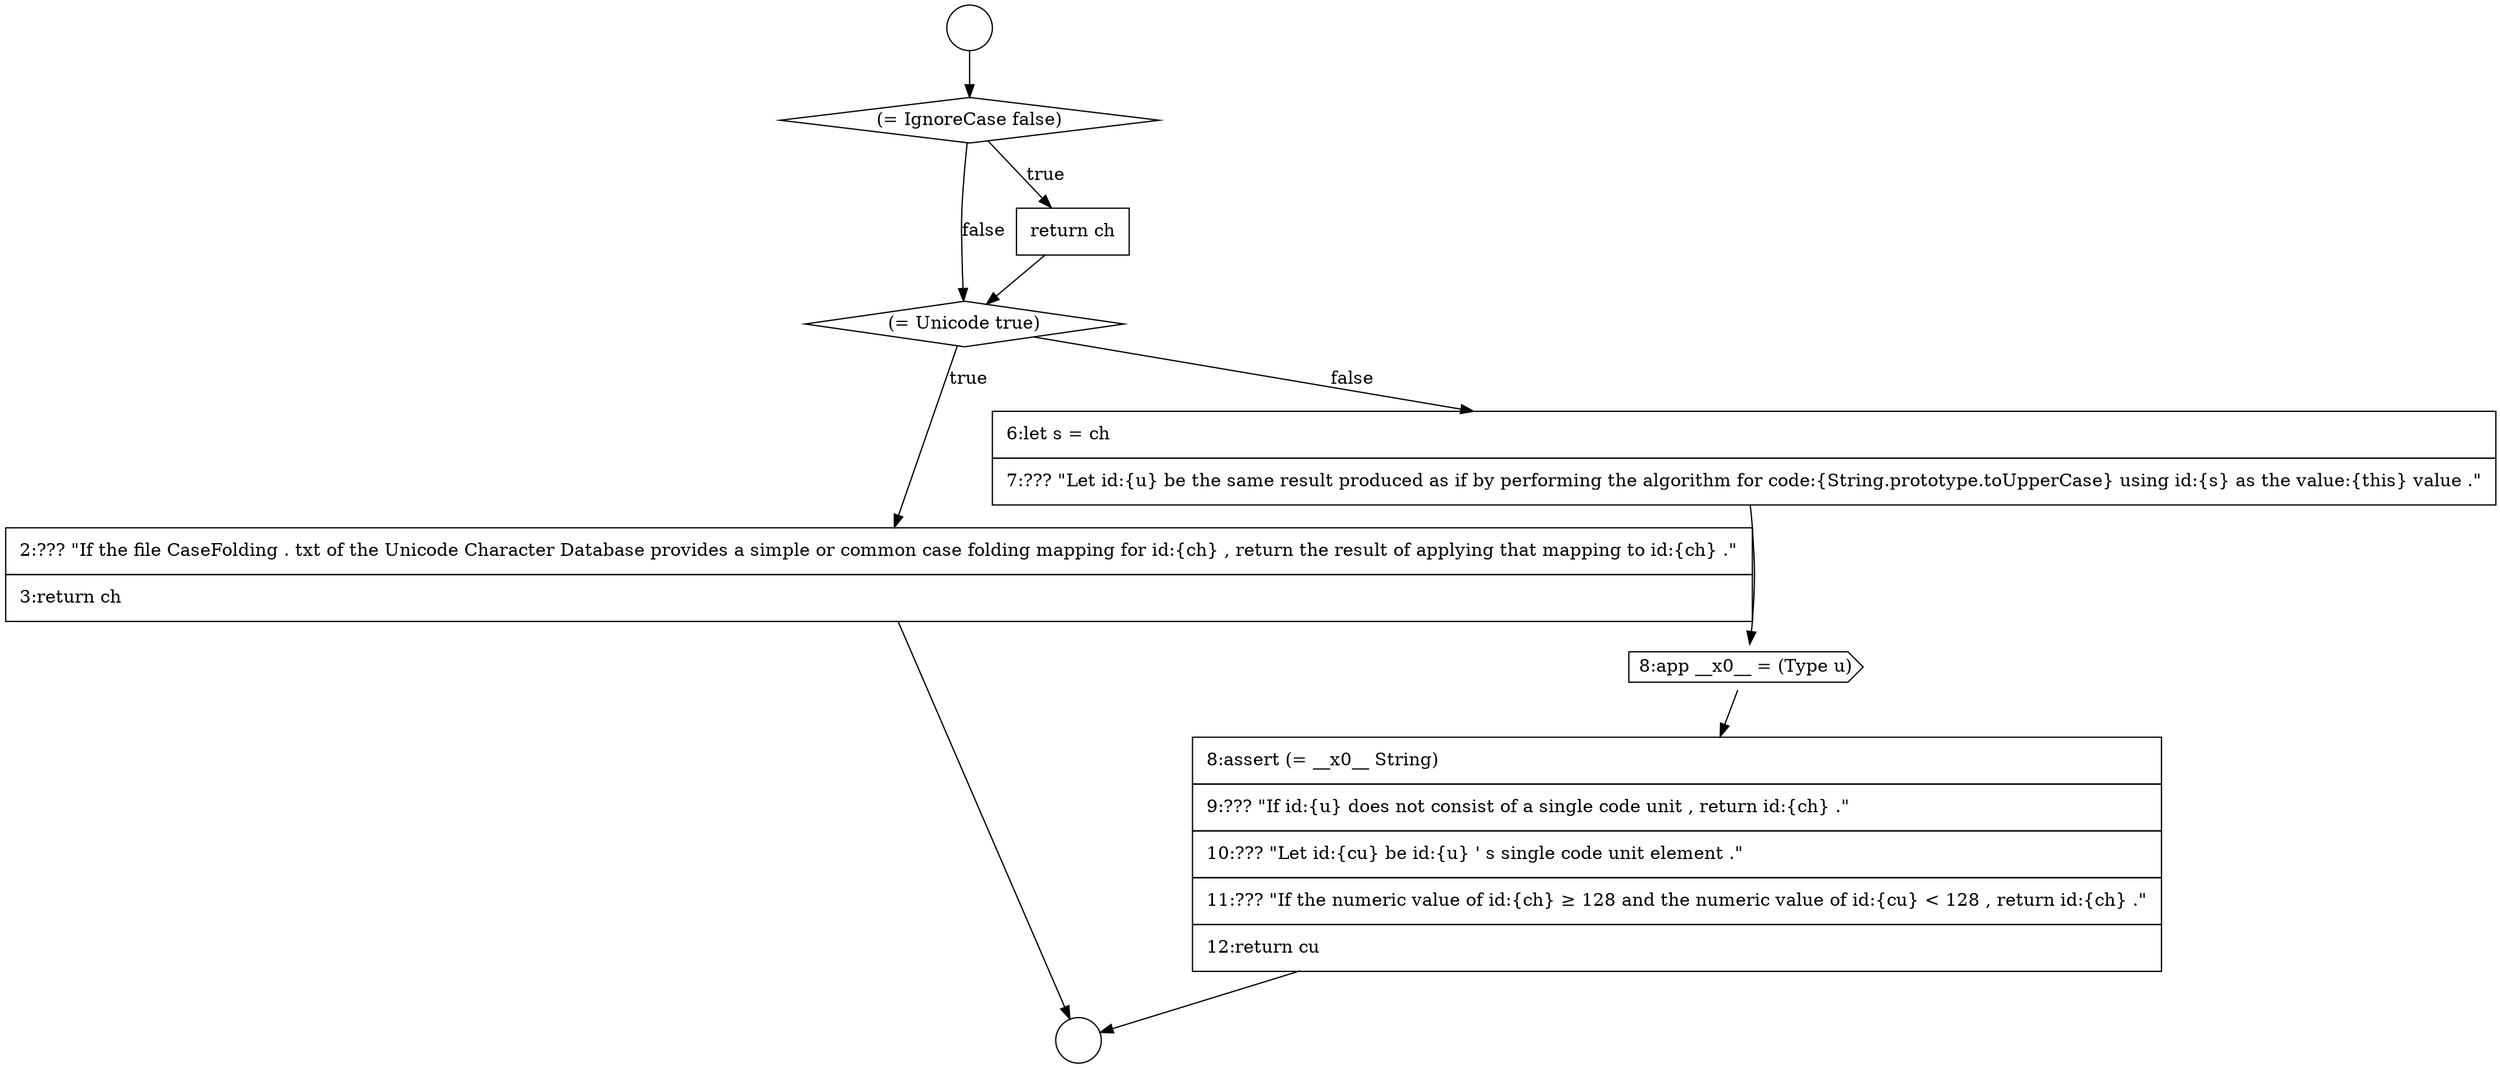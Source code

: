 digraph {
  node13982 [shape=diamond, label=<<font color="black">(= IgnoreCase false)</font>> color="black" fillcolor="white" style=filled]
  node13987 [shape=cds, label=<<font color="black">8:app __x0__ = (Type u)</font>> color="black" fillcolor="white" style=filled]
  node13981 [shape=circle label=" " color="black" fillcolor="white" style=filled]
  node13988 [shape=none, margin=0, label=<<font color="black">
    <table border="0" cellborder="1" cellspacing="0" cellpadding="10">
      <tr><td align="left">8:assert (= __x0__ String)</td></tr>
      <tr><td align="left">9:??? &quot;If id:{u} does not consist of a single code unit , return id:{ch} .&quot;</td></tr>
      <tr><td align="left">10:??? &quot;Let id:{cu} be id:{u} ' s single code unit element .&quot;</td></tr>
      <tr><td align="left">11:??? &quot;If the numeric value of id:{ch} &ge; 128 and the numeric value of id:{cu} &lt; 128 , return id:{ch} .&quot;</td></tr>
      <tr><td align="left">12:return cu</td></tr>
    </table>
  </font>> color="black" fillcolor="white" style=filled]
  node13984 [shape=diamond, label=<<font color="black">(= Unicode true)</font>> color="black" fillcolor="white" style=filled]
  node13980 [shape=circle label=" " color="black" fillcolor="white" style=filled]
  node13985 [shape=none, margin=0, label=<<font color="black">
    <table border="0" cellborder="1" cellspacing="0" cellpadding="10">
      <tr><td align="left">2:??? &quot;If the file CaseFolding . txt of the Unicode Character Database provides a simple or common case folding mapping for id:{ch} , return the result of applying that mapping to id:{ch} .&quot;</td></tr>
      <tr><td align="left">3:return ch</td></tr>
    </table>
  </font>> color="black" fillcolor="white" style=filled]
  node13983 [shape=none, margin=0, label=<<font color="black">
    <table border="0" cellborder="1" cellspacing="0" cellpadding="10">
      <tr><td align="left">return ch</td></tr>
    </table>
  </font>> color="black" fillcolor="white" style=filled]
  node13986 [shape=none, margin=0, label=<<font color="black">
    <table border="0" cellborder="1" cellspacing="0" cellpadding="10">
      <tr><td align="left">6:let s = ch</td></tr>
      <tr><td align="left">7:??? &quot;Let id:{u} be the same result produced as if by performing the algorithm for code:{String.prototype.toUpperCase} using id:{s} as the value:{this} value .&quot;</td></tr>
    </table>
  </font>> color="black" fillcolor="white" style=filled]
  node13982 -> node13983 [label=<<font color="black">true</font>> color="black"]
  node13982 -> node13984 [label=<<font color="black">false</font>> color="black"]
  node13984 -> node13985 [label=<<font color="black">true</font>> color="black"]
  node13984 -> node13986 [label=<<font color="black">false</font>> color="black"]
  node13987 -> node13988 [ color="black"]
  node13988 -> node13981 [ color="black"]
  node13985 -> node13981 [ color="black"]
  node13983 -> node13984 [ color="black"]
  node13980 -> node13982 [ color="black"]
  node13986 -> node13987 [ color="black"]
}
